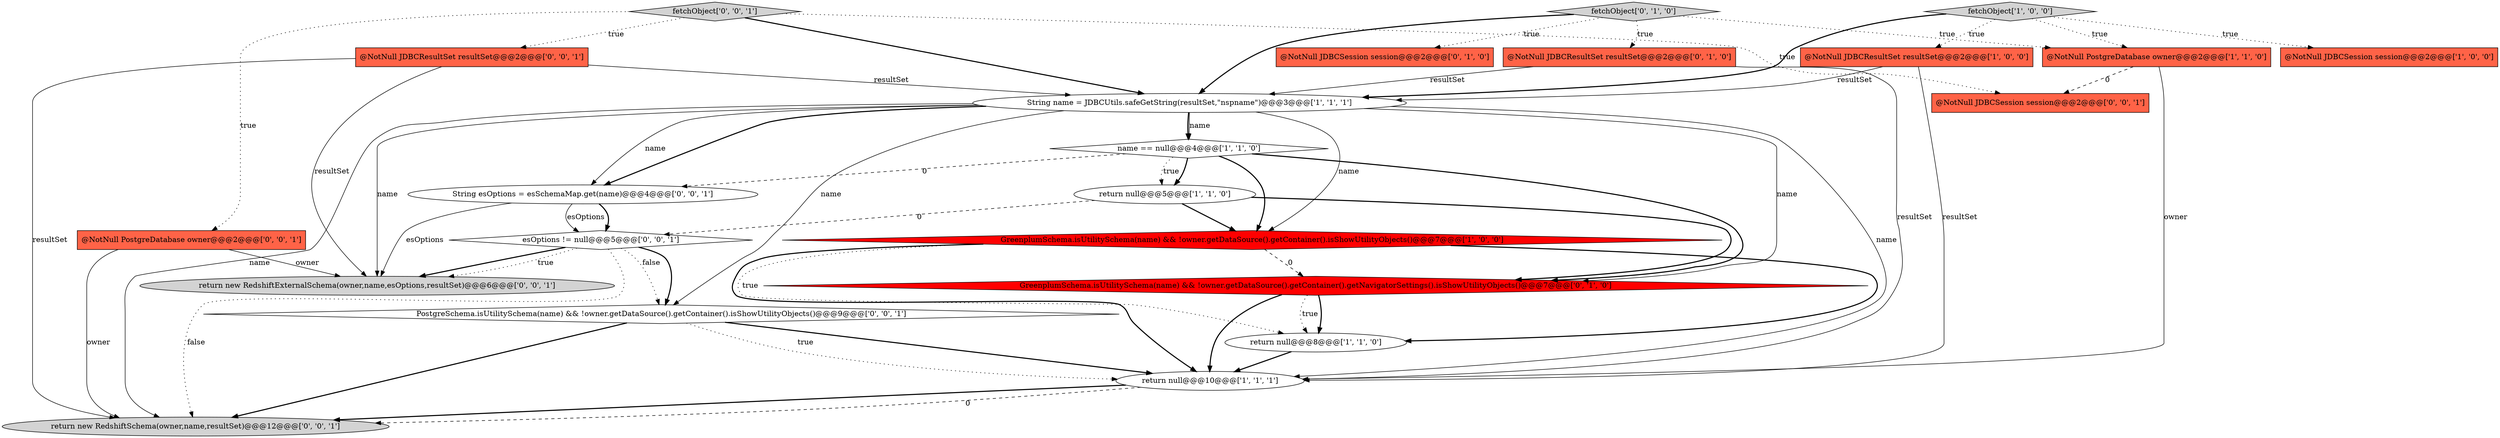 digraph {
13 [style = filled, label = "fetchObject['0', '1', '0']", fillcolor = lightgray, shape = diamond image = "AAA0AAABBB2BBB"];
20 [style = filled, label = "return new RedshiftExternalSchema(owner,name,esOptions,resultSet)@@@6@@@['0', '0', '1']", fillcolor = lightgray, shape = ellipse image = "AAA0AAABBB3BBB"];
19 [style = filled, label = "esOptions != null@@@5@@@['0', '0', '1']", fillcolor = white, shape = diamond image = "AAA0AAABBB3BBB"];
12 [style = filled, label = "@NotNull JDBCResultSet resultSet@@@2@@@['0', '1', '0']", fillcolor = tomato, shape = box image = "AAA0AAABBB2BBB"];
2 [style = filled, label = "return null@@@5@@@['1', '1', '0']", fillcolor = white, shape = ellipse image = "AAA0AAABBB1BBB"];
4 [style = filled, label = "String name = JDBCUtils.safeGetString(resultSet,\"nspname\")@@@3@@@['1', '1', '1']", fillcolor = white, shape = ellipse image = "AAA0AAABBB1BBB"];
17 [style = filled, label = "PostgreSchema.isUtilitySchema(name) && !owner.getDataSource().getContainer().isShowUtilityObjects()@@@9@@@['0', '0', '1']", fillcolor = white, shape = diamond image = "AAA0AAABBB3BBB"];
8 [style = filled, label = "GreenplumSchema.isUtilitySchema(name) && !owner.getDataSource().getContainer().isShowUtilityObjects()@@@7@@@['1', '0', '0']", fillcolor = red, shape = diamond image = "AAA1AAABBB1BBB"];
21 [style = filled, label = "return new RedshiftSchema(owner,name,resultSet)@@@12@@@['0', '0', '1']", fillcolor = lightgray, shape = ellipse image = "AAA0AAABBB3BBB"];
1 [style = filled, label = "return null@@@10@@@['1', '1', '1']", fillcolor = white, shape = ellipse image = "AAA0AAABBB1BBB"];
22 [style = filled, label = "@NotNull JDBCSession session@@@2@@@['0', '0', '1']", fillcolor = tomato, shape = box image = "AAA0AAABBB3BBB"];
14 [style = filled, label = "fetchObject['0', '0', '1']", fillcolor = lightgray, shape = diamond image = "AAA0AAABBB3BBB"];
11 [style = filled, label = "@NotNull JDBCSession session@@@2@@@['0', '1', '0']", fillcolor = tomato, shape = box image = "AAA0AAABBB2BBB"];
6 [style = filled, label = "fetchObject['1', '0', '0']", fillcolor = lightgray, shape = diamond image = "AAA0AAABBB1BBB"];
7 [style = filled, label = "@NotNull JDBCSession session@@@2@@@['1', '0', '0']", fillcolor = tomato, shape = box image = "AAA0AAABBB1BBB"];
3 [style = filled, label = "@NotNull JDBCResultSet resultSet@@@2@@@['1', '0', '0']", fillcolor = tomato, shape = box image = "AAA0AAABBB1BBB"];
10 [style = filled, label = "GreenplumSchema.isUtilitySchema(name) && !owner.getDataSource().getContainer().getNavigatorSettings().isShowUtilityObjects()@@@7@@@['0', '1', '0']", fillcolor = red, shape = diamond image = "AAA1AAABBB2BBB"];
18 [style = filled, label = "@NotNull JDBCResultSet resultSet@@@2@@@['0', '0', '1']", fillcolor = tomato, shape = box image = "AAA0AAABBB3BBB"];
9 [style = filled, label = "@NotNull PostgreDatabase owner@@@2@@@['1', '1', '0']", fillcolor = tomato, shape = box image = "AAA0AAABBB1BBB"];
0 [style = filled, label = "return null@@@8@@@['1', '1', '0']", fillcolor = white, shape = ellipse image = "AAA0AAABBB1BBB"];
5 [style = filled, label = "name == null@@@4@@@['1', '1', '0']", fillcolor = white, shape = diamond image = "AAA0AAABBB1BBB"];
16 [style = filled, label = "String esOptions = esSchemaMap.get(name)@@@4@@@['0', '0', '1']", fillcolor = white, shape = ellipse image = "AAA0AAABBB3BBB"];
15 [style = filled, label = "@NotNull PostgreDatabase owner@@@2@@@['0', '0', '1']", fillcolor = tomato, shape = box image = "AAA0AAABBB3BBB"];
5->10 [style = bold, label=""];
5->8 [style = bold, label=""];
3->1 [style = solid, label="resultSet"];
2->19 [style = dashed, label="0"];
8->10 [style = dashed, label="0"];
17->1 [style = bold, label=""];
13->12 [style = dotted, label="true"];
4->8 [style = solid, label="name"];
19->20 [style = dotted, label="true"];
19->20 [style = bold, label=""];
17->1 [style = dotted, label="true"];
4->5 [style = solid, label="name"];
14->22 [style = dotted, label="true"];
9->22 [style = dashed, label="0"];
1->21 [style = dashed, label="0"];
19->17 [style = bold, label=""];
19->17 [style = dotted, label="false"];
16->19 [style = bold, label=""];
2->10 [style = bold, label=""];
9->1 [style = solid, label="owner"];
4->16 [style = solid, label="name"];
16->19 [style = solid, label="esOptions"];
15->20 [style = solid, label="owner"];
8->0 [style = bold, label=""];
8->1 [style = bold, label=""];
5->16 [style = dashed, label="0"];
6->4 [style = bold, label=""];
14->15 [style = dotted, label="true"];
5->2 [style = bold, label=""];
16->20 [style = solid, label="esOptions"];
12->1 [style = solid, label="resultSet"];
15->21 [style = solid, label="owner"];
18->21 [style = solid, label="resultSet"];
6->9 [style = dotted, label="true"];
1->21 [style = bold, label=""];
0->1 [style = bold, label=""];
4->10 [style = solid, label="name"];
10->0 [style = bold, label=""];
4->1 [style = solid, label="name"];
19->21 [style = dotted, label="false"];
6->7 [style = dotted, label="true"];
18->20 [style = solid, label="resultSet"];
18->4 [style = solid, label="resultSet"];
4->17 [style = solid, label="name"];
10->0 [style = dotted, label="true"];
8->0 [style = dotted, label="true"];
13->11 [style = dotted, label="true"];
6->3 [style = dotted, label="true"];
12->4 [style = solid, label="resultSet"];
10->1 [style = bold, label=""];
3->4 [style = solid, label="resultSet"];
4->21 [style = solid, label="name"];
4->5 [style = bold, label=""];
17->21 [style = bold, label=""];
14->18 [style = dotted, label="true"];
2->8 [style = bold, label=""];
4->16 [style = bold, label=""];
4->20 [style = solid, label="name"];
5->2 [style = dotted, label="true"];
14->4 [style = bold, label=""];
13->4 [style = bold, label=""];
13->9 [style = dotted, label="true"];
}
